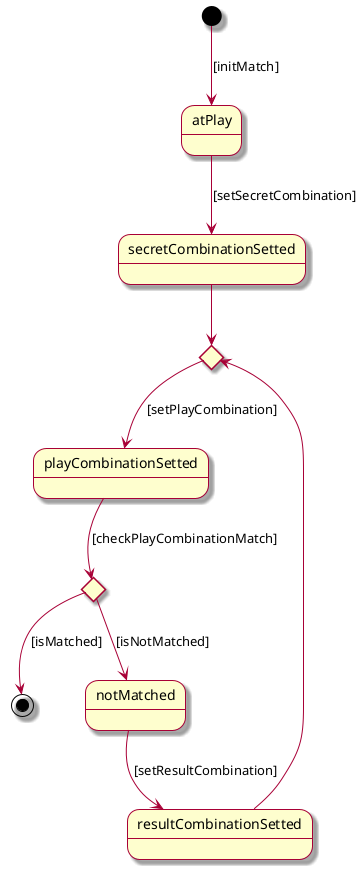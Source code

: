@startuml rules_state_diagram

'configurations
skin rose

'definiciones

state choice1 <<choice>>
state choice2 <<choice>>
'relations

[*] --> atPlay : [initMatch]
atPlay --> secretCombinationSetted : [setSecretCombination]
secretCombinationSetted --> choice1
choice1 --> playCombinationSetted : [setPlayCombination]
playCombinationSetted --> choice2 : [checkPlayCombinationMatch]
choice2 --> [*] : [isMatched]
choice2 --> notMatched : [isNotMatched]
notMatched --> resultCombinationSetted : [setResultCombination]
resultCombinationSetted --> choice1

@enduml